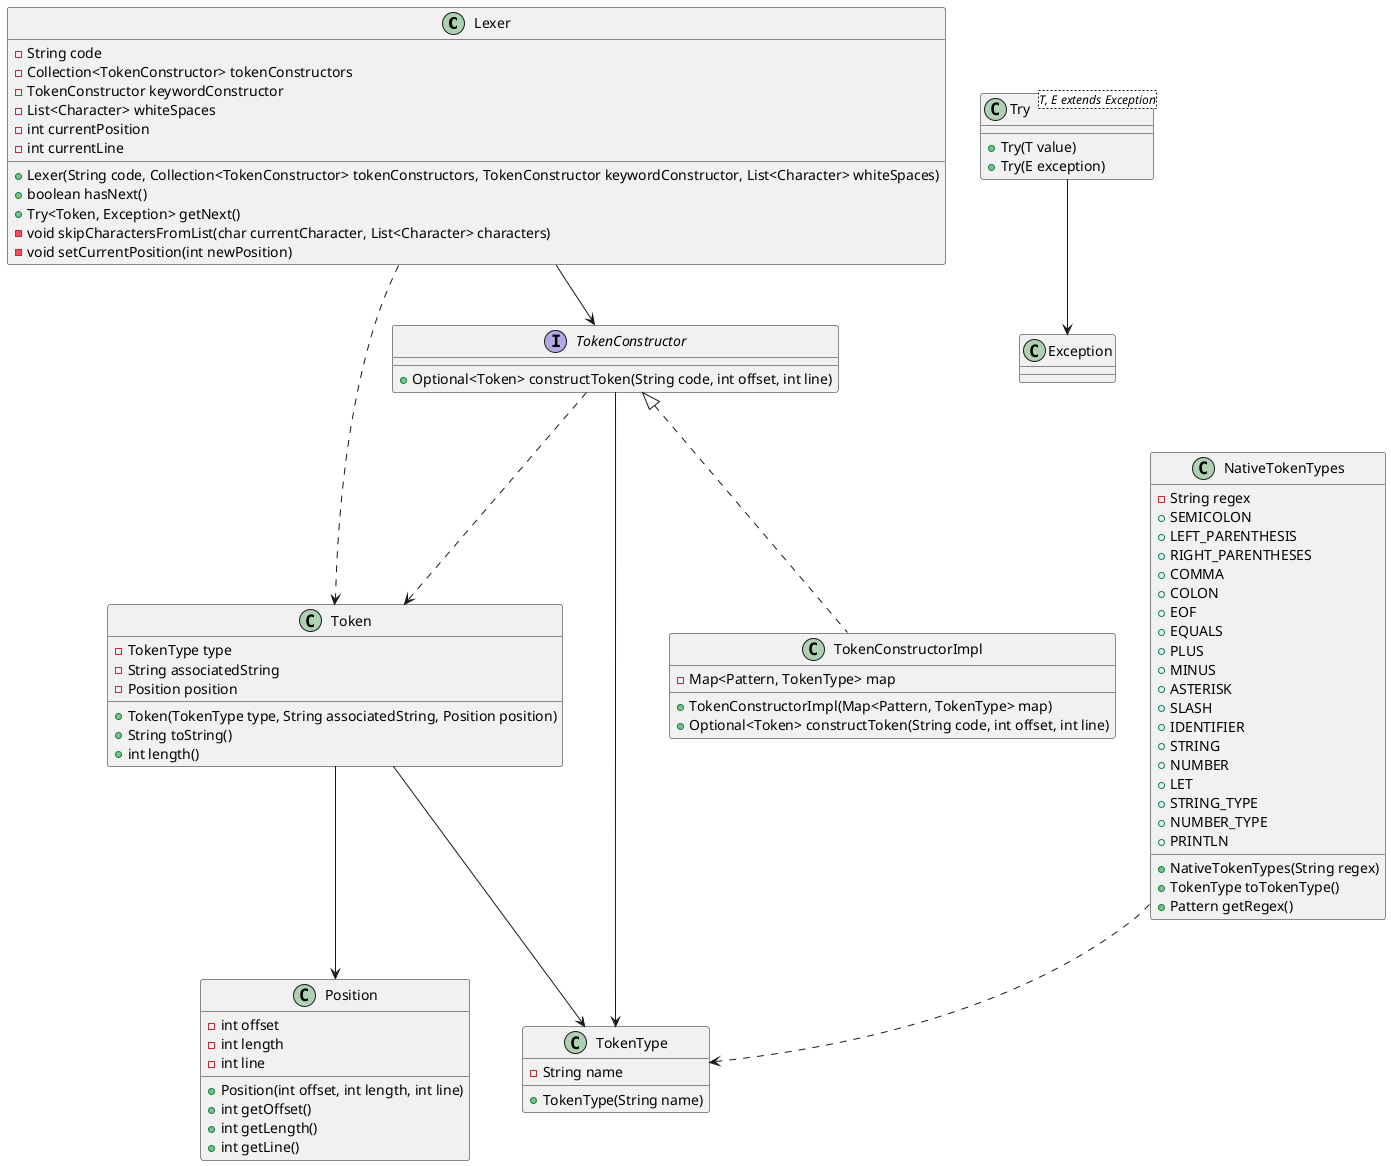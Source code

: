 @startuml

' Define classes
class Lexer {
    -String code
    -Collection<TokenConstructor> tokenConstructors
    -TokenConstructor keywordConstructor
    -List<Character> whiteSpaces
    -int currentPosition
    -int currentLine
    +Lexer(String code, Collection<TokenConstructor> tokenConstructors, TokenConstructor keywordConstructor, List<Character> whiteSpaces)
    +boolean hasNext()
    +Try<Token, Exception> getNext()
    -void skipCharactersFromList(char currentCharacter, List<Character> characters)
    -void setCurrentPosition(int newPosition)
}

class Token {
    -TokenType type
    -String associatedString
    -Position position
    +Token(TokenType type, String associatedString, Position position)
    +String toString()
    +int length()
}

class TokenType {
    -String name
    +TokenType(String name)
}

class Position {
    -int offset
    -int length
    -int line
    +Position(int offset, int length, int line)
    +int getOffset()
    +int getLength()
    +int getLine()
}

class NativeTokenTypes {
    -String regex
    +SEMICOLON
    +LEFT_PARENTHESIS
    +RIGHT_PARENTHESES
    +COMMA
    +COLON
    +EOF
    +EQUALS
    +PLUS
    +MINUS
    +ASTERISK
    +SLASH
    +IDENTIFIER
    +STRING
    +NUMBER
    +LET
    +STRING_TYPE
    +NUMBER_TYPE
    +PRINTLN
    +NativeTokenTypes(String regex)
    +TokenType toTokenType()
    +Pattern getRegex()
}

interface TokenConstructor {
    +Optional<Token> constructToken(String code, int offset, int line)
}

class TokenConstructorImpl implements TokenConstructor {
    -Map<Pattern, TokenType> map
    +TokenConstructorImpl(Map<Pattern, TokenType> map)
    +Optional<Token> constructToken(String code, int offset, int line)
}

class Try<T, E extends Exception> {
    +Try(T value)
    +Try(E exception)
}

' Define relationships
Lexer --> TokenConstructor
Lexer ..> Token
Token --> TokenType
Token --> Position
NativeTokenTypes ..> TokenType
TokenConstructor ..> Token
TokenConstructor --> TokenType
Try --> Exception

@enduml